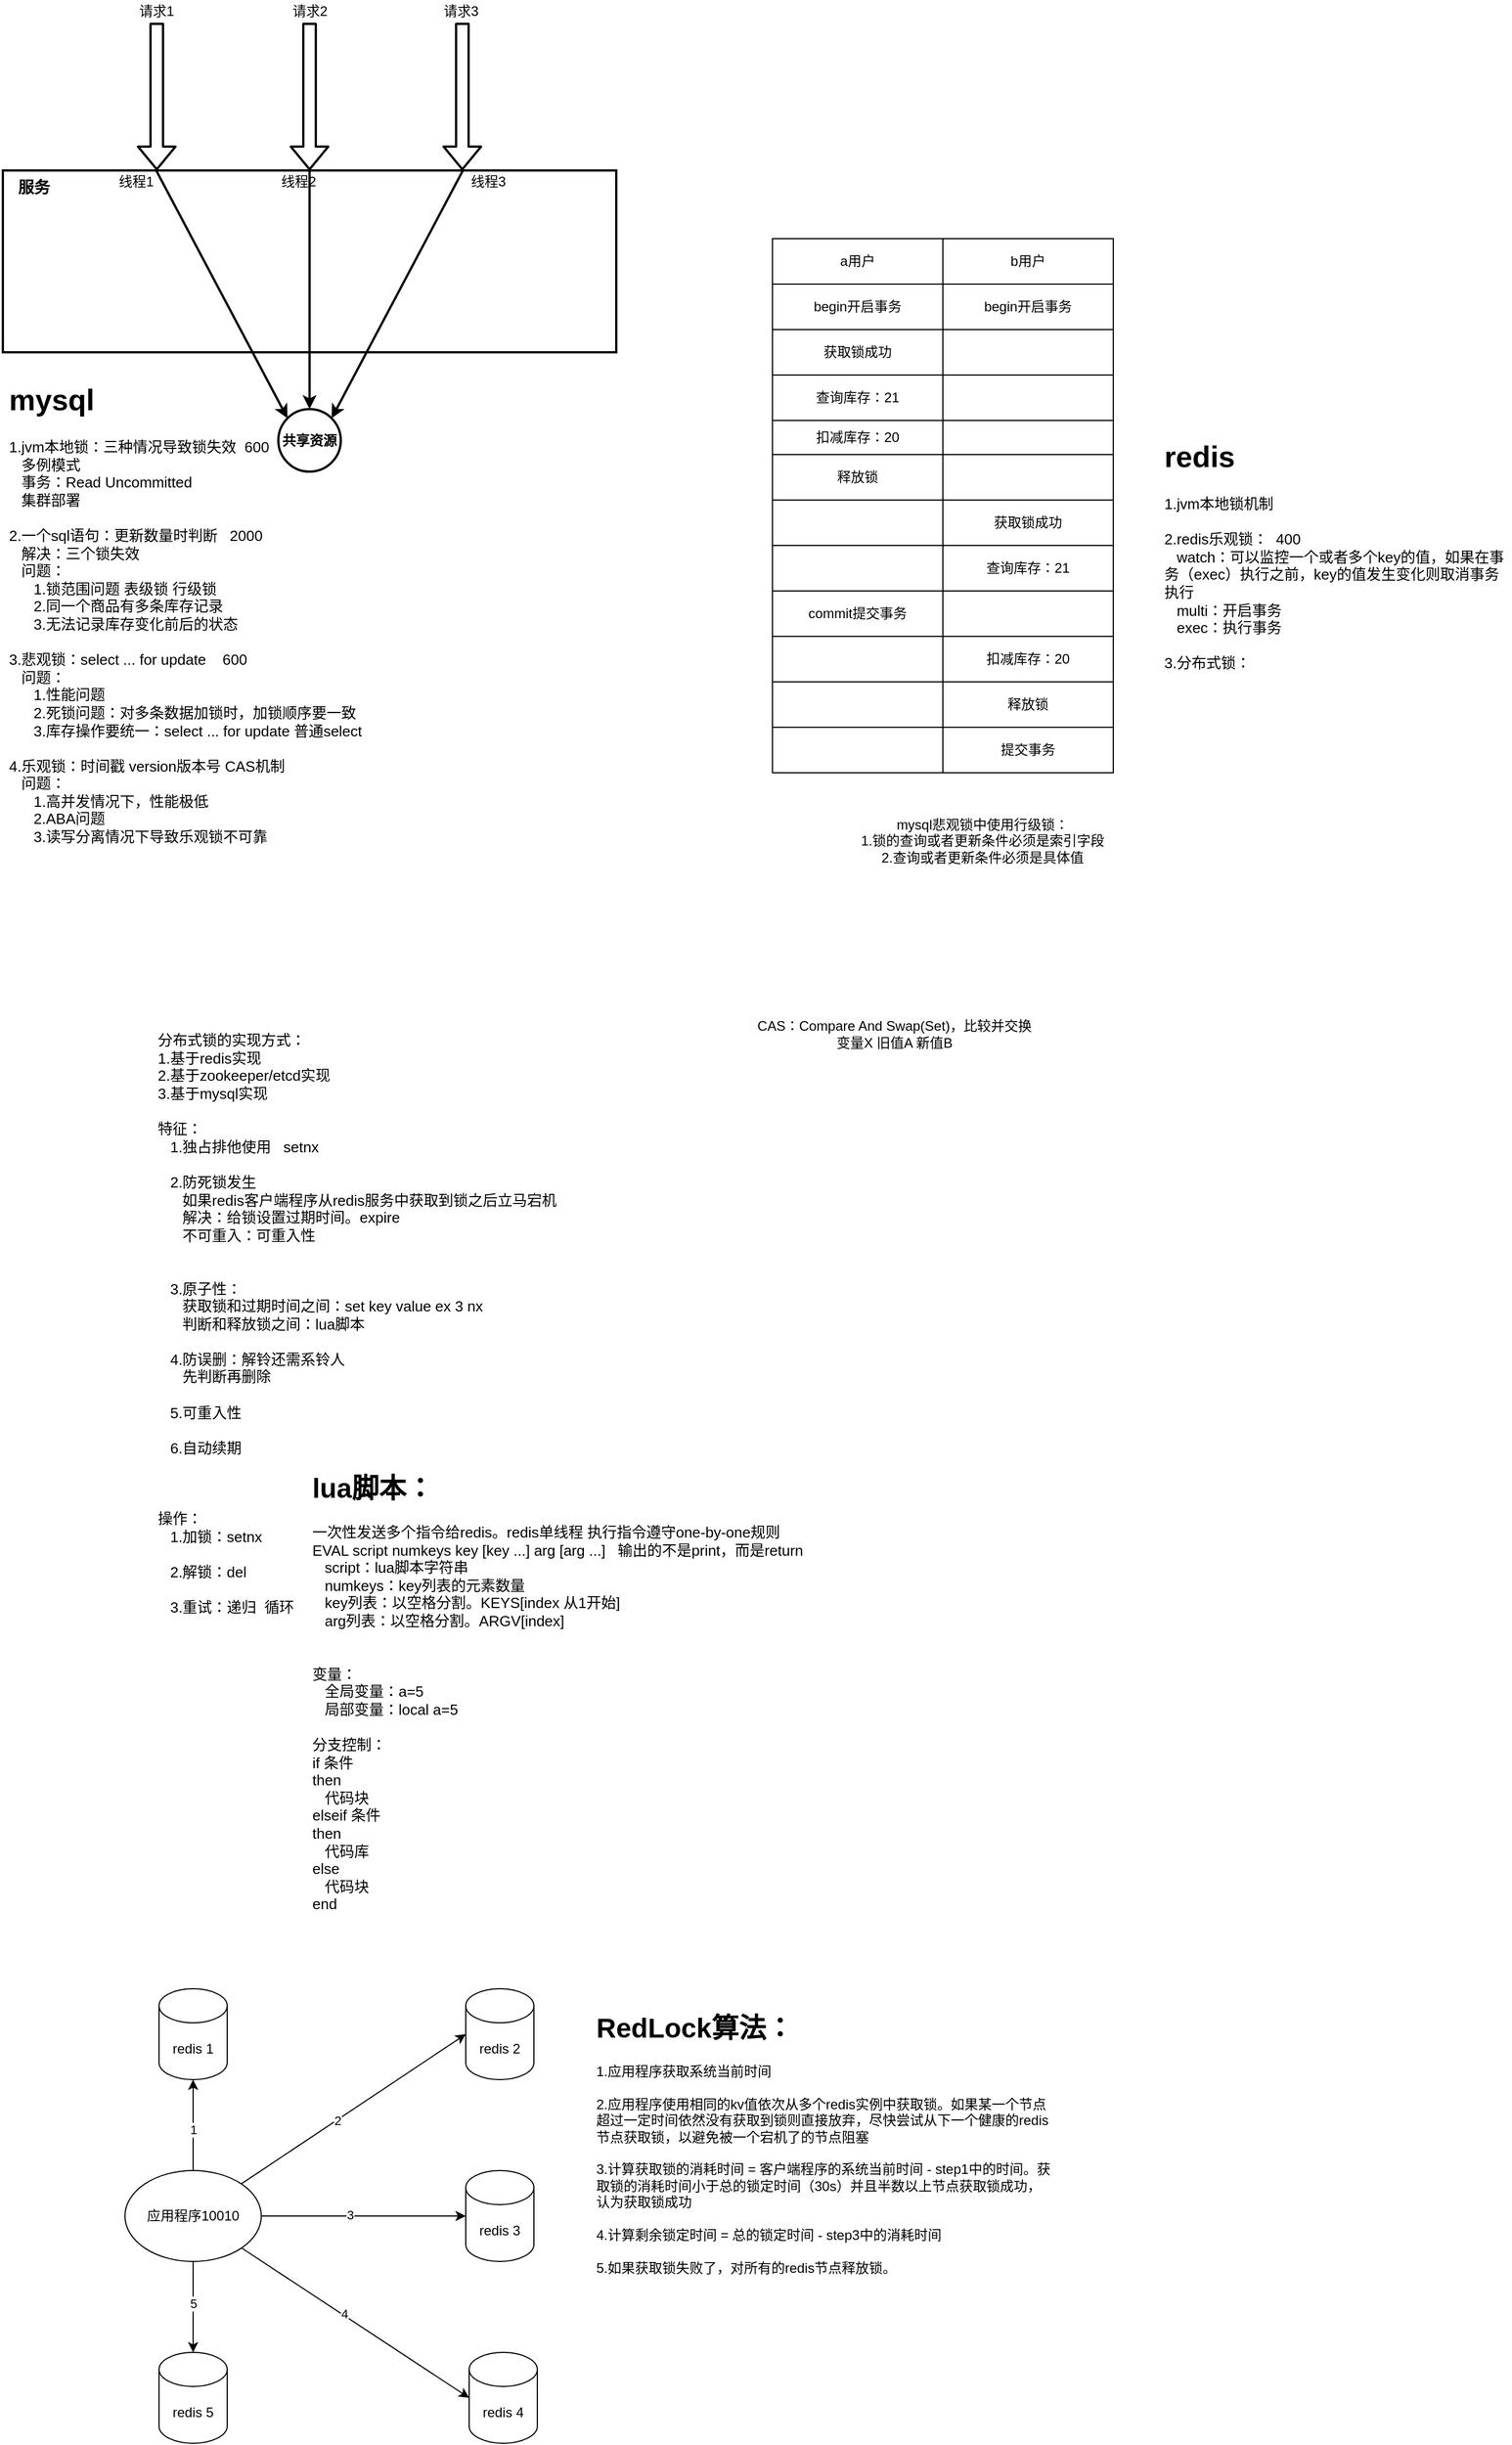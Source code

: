 <mxfile version="22.1.18" type="device">
  <diagram id="WPpumHVSBpf7b6g2aD5Y" name="第 1 页">
    <mxGraphModel dx="954" dy="613" grid="1" gridSize="10" guides="1" tooltips="1" connect="1" arrows="1" fold="1" page="1" pageScale="1" pageWidth="827" pageHeight="1169" math="0" shadow="0">
      <root>
        <mxCell id="0" />
        <mxCell id="1" parent="0" />
        <mxCell id="W4a2vQKBGaly0v2Z84Ry-1" value="" style="rounded=0;whiteSpace=wrap;html=1;strokeWidth=2;" parent="1" vertex="1">
          <mxGeometry x="122.5" y="210" width="540" height="160" as="geometry" />
        </mxCell>
        <mxCell id="W4a2vQKBGaly0v2Z84Ry-2" value="&lt;b&gt;共享资源&lt;/b&gt;" style="ellipse;whiteSpace=wrap;html=1;aspect=fixed;strokeWidth=2;" parent="1" vertex="1">
          <mxGeometry x="365" y="420" width="55" height="55" as="geometry" />
        </mxCell>
        <mxCell id="W4a2vQKBGaly0v2Z84Ry-6" value="" style="endArrow=classic;html=1;entryX=0;entryY=0;entryDx=0;entryDy=0;strokeWidth=2;exitX=0.25;exitY=0;exitDx=0;exitDy=0;" parent="1" source="W4a2vQKBGaly0v2Z84Ry-1" target="W4a2vQKBGaly0v2Z84Ry-2" edge="1">
          <mxGeometry width="50" height="50" relative="1" as="geometry">
            <mxPoint x="240" y="90" as="sourcePoint" />
            <mxPoint x="440" y="330" as="targetPoint" />
            <Array as="points" />
          </mxGeometry>
        </mxCell>
        <mxCell id="W4a2vQKBGaly0v2Z84Ry-7" value="" style="endArrow=classic;html=1;strokeWidth=2;exitX=0.5;exitY=0;exitDx=0;exitDy=0;" parent="1" target="W4a2vQKBGaly0v2Z84Ry-2" edge="1">
          <mxGeometry width="50" height="50" relative="1" as="geometry">
            <mxPoint x="392.5" y="210" as="sourcePoint" />
            <mxPoint x="392.5" y="315" as="targetPoint" />
          </mxGeometry>
        </mxCell>
        <mxCell id="W4a2vQKBGaly0v2Z84Ry-8" value="" style="endArrow=classic;html=1;entryX=1;entryY=0;entryDx=0;entryDy=0;strokeWidth=2;exitX=0.75;exitY=0;exitDx=0;exitDy=0;" parent="1" source="W4a2vQKBGaly0v2Z84Ry-1" target="W4a2vQKBGaly0v2Z84Ry-2" edge="1">
          <mxGeometry width="50" height="50" relative="1" as="geometry">
            <mxPoint x="540" y="90" as="sourcePoint" />
            <mxPoint x="410" y="290" as="targetPoint" />
          </mxGeometry>
        </mxCell>
        <mxCell id="W4a2vQKBGaly0v2Z84Ry-33" value="线程1" style="text;html=1;strokeColor=none;fillColor=none;align=center;verticalAlign=middle;whiteSpace=wrap;rounded=0;" parent="1" vertex="1">
          <mxGeometry x="220" y="210" width="40" height="20" as="geometry" />
        </mxCell>
        <mxCell id="W4a2vQKBGaly0v2Z84Ry-34" value="线程3" style="text;html=1;strokeColor=none;fillColor=none;align=center;verticalAlign=middle;whiteSpace=wrap;rounded=0;" parent="1" vertex="1">
          <mxGeometry x="530" y="210" width="40" height="20" as="geometry" />
        </mxCell>
        <mxCell id="W4a2vQKBGaly0v2Z84Ry-35" value="线程2" style="text;html=1;strokeColor=none;fillColor=none;align=center;verticalAlign=middle;whiteSpace=wrap;rounded=0;" parent="1" vertex="1">
          <mxGeometry x="362.5" y="210" width="40" height="20" as="geometry" />
        </mxCell>
        <mxCell id="W4a2vQKBGaly0v2Z84Ry-50" value="" style="shape=flexArrow;endArrow=classic;html=1;strokeWidth=2;entryX=1;entryY=0;entryDx=0;entryDy=0;" parent="1" edge="1">
          <mxGeometry width="50" height="50" relative="1" as="geometry">
            <mxPoint x="258" y="80" as="sourcePoint" />
            <mxPoint x="258" y="210" as="targetPoint" />
          </mxGeometry>
        </mxCell>
        <mxCell id="W4a2vQKBGaly0v2Z84Ry-51" value="" style="shape=flexArrow;endArrow=classic;html=1;strokeWidth=2;entryX=0.5;entryY=0;entryDx=0;entryDy=0;" parent="1" edge="1">
          <mxGeometry width="50" height="50" relative="1" as="geometry">
            <mxPoint x="392.5" y="80" as="sourcePoint" />
            <mxPoint x="392.5" y="210" as="targetPoint" />
          </mxGeometry>
        </mxCell>
        <mxCell id="W4a2vQKBGaly0v2Z84Ry-52" value="" style="shape=flexArrow;endArrow=classic;html=1;strokeWidth=2;entryX=0.5;entryY=0;entryDx=0;entryDy=0;" parent="1" edge="1">
          <mxGeometry width="50" height="50" relative="1" as="geometry">
            <mxPoint x="527" y="80" as="sourcePoint" />
            <mxPoint x="527" y="210" as="targetPoint" />
          </mxGeometry>
        </mxCell>
        <mxCell id="W4a2vQKBGaly0v2Z84Ry-53" value="请求1" style="text;html=1;strokeColor=none;fillColor=none;align=center;verticalAlign=middle;whiteSpace=wrap;rounded=0;" parent="1" vertex="1">
          <mxGeometry x="238" y="60" width="40" height="20" as="geometry" />
        </mxCell>
        <mxCell id="W4a2vQKBGaly0v2Z84Ry-54" value="请求2" style="text;html=1;strokeColor=none;fillColor=none;align=center;verticalAlign=middle;whiteSpace=wrap;rounded=0;" parent="1" vertex="1">
          <mxGeometry x="372.5" y="60" width="40" height="20" as="geometry" />
        </mxCell>
        <mxCell id="W4a2vQKBGaly0v2Z84Ry-55" value="请求3" style="text;html=1;strokeColor=none;fillColor=none;align=center;verticalAlign=middle;whiteSpace=wrap;rounded=0;" parent="1" vertex="1">
          <mxGeometry x="505.5" y="60" width="40" height="20" as="geometry" />
        </mxCell>
        <mxCell id="W4a2vQKBGaly0v2Z84Ry-58" value="&lt;font style=&quot;font-size: 14px&quot;&gt;&lt;b&gt;服务&lt;/b&gt;&lt;/font&gt;" style="text;html=1;strokeColor=none;fillColor=none;align=center;verticalAlign=middle;whiteSpace=wrap;rounded=0;" parent="1" vertex="1">
          <mxGeometry x="120" y="210" width="60" height="30" as="geometry" />
        </mxCell>
        <mxCell id="TfjjIyQU7C_TwdfaUHE4-138" value="&lt;h1&gt;mysql&lt;/h1&gt;&lt;div&gt;1.jvm本地锁：三种情况导致锁失效&amp;nbsp; 600&lt;/div&gt;&lt;div&gt;&amp;nbsp; &amp;nbsp;多例模式&lt;/div&gt;&lt;div&gt;&amp;nbsp; &amp;nbsp;事务：Read Uncommitted&lt;/div&gt;&lt;div&gt;&amp;nbsp; &amp;nbsp;集群部署&lt;/div&gt;&lt;div&gt;&lt;br&gt;&lt;/div&gt;&lt;div&gt;2.一个sql语句：更新数量时判断&amp;nbsp; &amp;nbsp;2000&lt;/div&gt;&lt;div&gt;&amp;nbsp; &amp;nbsp;解决：三个锁失效&lt;/div&gt;&lt;div&gt;&amp;nbsp; &amp;nbsp;问题：&lt;/div&gt;&lt;div&gt;&amp;nbsp; &amp;nbsp; &amp;nbsp; 1.锁范围问题 表级锁 行级锁&lt;/div&gt;&lt;div&gt;&amp;nbsp; &amp;nbsp; &amp;nbsp; 2.同一个商品有多条库存记录&lt;/div&gt;&lt;div&gt;&amp;nbsp; &amp;nbsp; &amp;nbsp; 3.无法记录库存变化前后的状态&lt;/div&gt;&lt;div&gt;&amp;nbsp;&lt;/div&gt;&lt;div&gt;3.悲观锁：select ... for update&amp;nbsp; &amp;nbsp; 600&lt;/div&gt;&lt;div&gt;&amp;nbsp; &amp;nbsp;问题：&lt;/div&gt;&lt;div&gt;&amp;nbsp; &amp;nbsp; &amp;nbsp; 1.性能问题&lt;/div&gt;&lt;div&gt;&amp;nbsp; &amp;nbsp; &amp;nbsp; 2.死锁问题：对多条数据加锁时，加锁顺序要一致&lt;/div&gt;&lt;div&gt;&amp;nbsp; &amp;nbsp; &amp;nbsp; 3.库存操作要统一：select ... for update 普通select&lt;/div&gt;&lt;div&gt;&lt;br&gt;&lt;/div&gt;&lt;div&gt;4.乐观锁：时间戳 version版本号 CAS机制&lt;/div&gt;&lt;div&gt;&amp;nbsp; &amp;nbsp;问题：&lt;/div&gt;&lt;div&gt;&amp;nbsp; &amp;nbsp; &amp;nbsp; 1.高并发情况下，性能极低&lt;/div&gt;&lt;div&gt;&amp;nbsp; &amp;nbsp; &amp;nbsp; 2.ABA问题&lt;/div&gt;&lt;div&gt;&amp;nbsp; &amp;nbsp; &amp;nbsp; 3.读写分离情况下导致乐观锁不可靠&lt;/div&gt;&lt;div&gt;&lt;br&gt;&lt;/div&gt;&lt;div&gt;&lt;br&gt;&lt;/div&gt;&lt;div&gt;&lt;br&gt;&lt;/div&gt;&lt;div&gt;&lt;br&gt;&lt;/div&gt;" style="text;html=1;strokeColor=none;fillColor=none;spacing=5;spacingTop=-20;whiteSpace=wrap;overflow=hidden;rounded=0;fontSize=13;" parent="1" vertex="1">
          <mxGeometry x="122.5" y="390" width="407.5" height="450" as="geometry" />
        </mxCell>
        <mxCell id="TfjjIyQU7C_TwdfaUHE4-139" value="&lt;h1&gt;redis&lt;/h1&gt;&lt;div&gt;1.jvm本地锁机制&lt;/div&gt;&lt;div&gt;&lt;br&gt;&lt;/div&gt;&lt;div&gt;2.redis乐观锁：&amp;nbsp; 400&lt;/div&gt;&lt;div&gt;&amp;nbsp; &amp;nbsp;watch：可以监控一个或者多个key的值，如果在事务（exec）执行之前，key的值发生变化则取消事务执行&lt;/div&gt;&lt;div&gt;&amp;nbsp; &amp;nbsp;multi：开启事务&amp;nbsp;&lt;/div&gt;&lt;div&gt;&amp;nbsp; &amp;nbsp;exec：执行事务&lt;/div&gt;&lt;div&gt;&lt;br&gt;&lt;/div&gt;&lt;div&gt;3.分布式锁：&lt;/div&gt;&lt;div&gt;&lt;br&gt;&lt;/div&gt;" style="text;html=1;strokeColor=none;fillColor=none;spacing=5;spacingTop=-20;whiteSpace=wrap;overflow=hidden;rounded=0;fontSize=13;" parent="1" vertex="1">
          <mxGeometry x="1140" y="440" width="310" height="210" as="geometry" />
        </mxCell>
        <mxCell id="TfjjIyQU7C_TwdfaUHE4-322" value="" style="shape=table;html=1;whiteSpace=wrap;startSize=0;container=1;collapsible=0;childLayout=tableLayout;" parent="1" vertex="1">
          <mxGeometry x="800" y="270" width="300" height="470" as="geometry" />
        </mxCell>
        <mxCell id="TfjjIyQU7C_TwdfaUHE4-323" value="" style="shape=partialRectangle;html=1;whiteSpace=wrap;collapsible=0;dropTarget=0;pointerEvents=0;fillColor=none;top=0;left=0;bottom=0;right=0;points=[[0,0.5],[1,0.5]];portConstraint=eastwest;" parent="TfjjIyQU7C_TwdfaUHE4-322" vertex="1">
          <mxGeometry width="300" height="40" as="geometry" />
        </mxCell>
        <mxCell id="TfjjIyQU7C_TwdfaUHE4-324" value="a用户" style="shape=partialRectangle;html=1;whiteSpace=wrap;connectable=0;overflow=hidden;fillColor=none;top=0;left=0;bottom=0;right=0;" parent="TfjjIyQU7C_TwdfaUHE4-323" vertex="1">
          <mxGeometry width="150" height="40" as="geometry">
            <mxRectangle width="150" height="40" as="alternateBounds" />
          </mxGeometry>
        </mxCell>
        <mxCell id="TfjjIyQU7C_TwdfaUHE4-325" value="b用户" style="shape=partialRectangle;html=1;whiteSpace=wrap;connectable=0;overflow=hidden;fillColor=none;top=0;left=0;bottom=0;right=0;" parent="TfjjIyQU7C_TwdfaUHE4-323" vertex="1">
          <mxGeometry x="150" width="150" height="40" as="geometry">
            <mxRectangle width="150" height="40" as="alternateBounds" />
          </mxGeometry>
        </mxCell>
        <mxCell id="TfjjIyQU7C_TwdfaUHE4-326" value="" style="shape=partialRectangle;html=1;whiteSpace=wrap;collapsible=0;dropTarget=0;pointerEvents=0;fillColor=none;top=0;left=0;bottom=0;right=0;points=[[0,0.5],[1,0.5]];portConstraint=eastwest;" parent="TfjjIyQU7C_TwdfaUHE4-322" vertex="1">
          <mxGeometry y="40" width="300" height="40" as="geometry" />
        </mxCell>
        <mxCell id="TfjjIyQU7C_TwdfaUHE4-327" value="begin开启事务" style="shape=partialRectangle;html=1;whiteSpace=wrap;connectable=0;overflow=hidden;fillColor=none;top=0;left=0;bottom=0;right=0;" parent="TfjjIyQU7C_TwdfaUHE4-326" vertex="1">
          <mxGeometry width="150" height="40" as="geometry">
            <mxRectangle width="150" height="40" as="alternateBounds" />
          </mxGeometry>
        </mxCell>
        <mxCell id="TfjjIyQU7C_TwdfaUHE4-328" value="&lt;span&gt;begin开启事务&lt;/span&gt;" style="shape=partialRectangle;html=1;whiteSpace=wrap;connectable=0;overflow=hidden;fillColor=none;top=0;left=0;bottom=0;right=0;" parent="TfjjIyQU7C_TwdfaUHE4-326" vertex="1">
          <mxGeometry x="150" width="150" height="40" as="geometry">
            <mxRectangle width="150" height="40" as="alternateBounds" />
          </mxGeometry>
        </mxCell>
        <mxCell id="TfjjIyQU7C_TwdfaUHE4-329" value="" style="shape=partialRectangle;html=1;whiteSpace=wrap;collapsible=0;dropTarget=0;pointerEvents=0;fillColor=none;top=0;left=0;bottom=0;right=0;points=[[0,0.5],[1,0.5]];portConstraint=eastwest;" parent="TfjjIyQU7C_TwdfaUHE4-322" vertex="1">
          <mxGeometry y="80" width="300" height="40" as="geometry" />
        </mxCell>
        <mxCell id="TfjjIyQU7C_TwdfaUHE4-330" value="获取锁成功" style="shape=partialRectangle;html=1;whiteSpace=wrap;connectable=0;overflow=hidden;fillColor=none;top=0;left=0;bottom=0;right=0;" parent="TfjjIyQU7C_TwdfaUHE4-329" vertex="1">
          <mxGeometry width="150" height="40" as="geometry">
            <mxRectangle width="150" height="40" as="alternateBounds" />
          </mxGeometry>
        </mxCell>
        <mxCell id="TfjjIyQU7C_TwdfaUHE4-331" value="" style="shape=partialRectangle;html=1;whiteSpace=wrap;connectable=0;overflow=hidden;fillColor=none;top=0;left=0;bottom=0;right=0;" parent="TfjjIyQU7C_TwdfaUHE4-329" vertex="1">
          <mxGeometry x="150" width="150" height="40" as="geometry">
            <mxRectangle width="150" height="40" as="alternateBounds" />
          </mxGeometry>
        </mxCell>
        <mxCell id="TfjjIyQU7C_TwdfaUHE4-332" value="" style="shape=partialRectangle;html=1;whiteSpace=wrap;collapsible=0;dropTarget=0;pointerEvents=0;fillColor=none;top=0;left=0;bottom=0;right=0;points=[[0,0.5],[1,0.5]];portConstraint=eastwest;" parent="TfjjIyQU7C_TwdfaUHE4-322" vertex="1">
          <mxGeometry y="120" width="300" height="40" as="geometry" />
        </mxCell>
        <mxCell id="TfjjIyQU7C_TwdfaUHE4-333" value="查询库存：21" style="shape=partialRectangle;html=1;whiteSpace=wrap;connectable=0;overflow=hidden;fillColor=none;top=0;left=0;bottom=0;right=0;" parent="TfjjIyQU7C_TwdfaUHE4-332" vertex="1">
          <mxGeometry width="150" height="40" as="geometry">
            <mxRectangle width="150" height="40" as="alternateBounds" />
          </mxGeometry>
        </mxCell>
        <mxCell id="TfjjIyQU7C_TwdfaUHE4-334" value="" style="shape=partialRectangle;html=1;whiteSpace=wrap;connectable=0;overflow=hidden;fillColor=none;top=0;left=0;bottom=0;right=0;" parent="TfjjIyQU7C_TwdfaUHE4-332" vertex="1">
          <mxGeometry x="150" width="150" height="40" as="geometry">
            <mxRectangle width="150" height="40" as="alternateBounds" />
          </mxGeometry>
        </mxCell>
        <mxCell id="TfjjIyQU7C_TwdfaUHE4-335" value="" style="shape=partialRectangle;html=1;whiteSpace=wrap;collapsible=0;dropTarget=0;pointerEvents=0;fillColor=none;top=0;left=0;bottom=0;right=0;points=[[0,0.5],[1,0.5]];portConstraint=eastwest;" parent="TfjjIyQU7C_TwdfaUHE4-322" vertex="1">
          <mxGeometry y="160" width="300" height="30" as="geometry" />
        </mxCell>
        <mxCell id="TfjjIyQU7C_TwdfaUHE4-336" value="扣减库存：20" style="shape=partialRectangle;html=1;whiteSpace=wrap;connectable=0;overflow=hidden;fillColor=none;top=0;left=0;bottom=0;right=0;" parent="TfjjIyQU7C_TwdfaUHE4-335" vertex="1">
          <mxGeometry width="150" height="30" as="geometry">
            <mxRectangle width="150" height="30" as="alternateBounds" />
          </mxGeometry>
        </mxCell>
        <mxCell id="TfjjIyQU7C_TwdfaUHE4-337" value="" style="shape=partialRectangle;html=1;whiteSpace=wrap;connectable=0;overflow=hidden;fillColor=none;top=0;left=0;bottom=0;right=0;" parent="TfjjIyQU7C_TwdfaUHE4-335" vertex="1">
          <mxGeometry x="150" width="150" height="30" as="geometry">
            <mxRectangle width="150" height="30" as="alternateBounds" />
          </mxGeometry>
        </mxCell>
        <mxCell id="TfjjIyQU7C_TwdfaUHE4-338" value="" style="shape=partialRectangle;html=1;whiteSpace=wrap;collapsible=0;dropTarget=0;pointerEvents=0;fillColor=none;top=0;left=0;bottom=0;right=0;points=[[0,0.5],[1,0.5]];portConstraint=eastwest;" parent="TfjjIyQU7C_TwdfaUHE4-322" vertex="1">
          <mxGeometry y="190" width="300" height="40" as="geometry" />
        </mxCell>
        <mxCell id="TfjjIyQU7C_TwdfaUHE4-339" value="释放锁" style="shape=partialRectangle;html=1;whiteSpace=wrap;connectable=0;overflow=hidden;fillColor=none;top=0;left=0;bottom=0;right=0;" parent="TfjjIyQU7C_TwdfaUHE4-338" vertex="1">
          <mxGeometry width="150" height="40" as="geometry">
            <mxRectangle width="150" height="40" as="alternateBounds" />
          </mxGeometry>
        </mxCell>
        <mxCell id="TfjjIyQU7C_TwdfaUHE4-340" value="" style="shape=partialRectangle;html=1;whiteSpace=wrap;connectable=0;overflow=hidden;fillColor=none;top=0;left=0;bottom=0;right=0;" parent="TfjjIyQU7C_TwdfaUHE4-338" vertex="1">
          <mxGeometry x="150" width="150" height="40" as="geometry">
            <mxRectangle width="150" height="40" as="alternateBounds" />
          </mxGeometry>
        </mxCell>
        <mxCell id="TfjjIyQU7C_TwdfaUHE4-341" value="" style="shape=partialRectangle;html=1;whiteSpace=wrap;collapsible=0;dropTarget=0;pointerEvents=0;fillColor=none;top=0;left=0;bottom=0;right=0;points=[[0,0.5],[1,0.5]];portConstraint=eastwest;" parent="TfjjIyQU7C_TwdfaUHE4-322" vertex="1">
          <mxGeometry y="230" width="300" height="40" as="geometry" />
        </mxCell>
        <mxCell id="TfjjIyQU7C_TwdfaUHE4-342" value="" style="shape=partialRectangle;html=1;whiteSpace=wrap;connectable=0;overflow=hidden;fillColor=none;top=0;left=0;bottom=0;right=0;" parent="TfjjIyQU7C_TwdfaUHE4-341" vertex="1">
          <mxGeometry width="150" height="40" as="geometry">
            <mxRectangle width="150" height="40" as="alternateBounds" />
          </mxGeometry>
        </mxCell>
        <mxCell id="TfjjIyQU7C_TwdfaUHE4-343" value="获取锁成功" style="shape=partialRectangle;html=1;whiteSpace=wrap;connectable=0;overflow=hidden;fillColor=none;top=0;left=0;bottom=0;right=0;" parent="TfjjIyQU7C_TwdfaUHE4-341" vertex="1">
          <mxGeometry x="150" width="150" height="40" as="geometry">
            <mxRectangle width="150" height="40" as="alternateBounds" />
          </mxGeometry>
        </mxCell>
        <mxCell id="TfjjIyQU7C_TwdfaUHE4-344" value="" style="shape=partialRectangle;html=1;whiteSpace=wrap;collapsible=0;dropTarget=0;pointerEvents=0;fillColor=none;top=0;left=0;bottom=0;right=0;points=[[0,0.5],[1,0.5]];portConstraint=eastwest;" parent="TfjjIyQU7C_TwdfaUHE4-322" vertex="1">
          <mxGeometry y="270" width="300" height="40" as="geometry" />
        </mxCell>
        <mxCell id="TfjjIyQU7C_TwdfaUHE4-345" value="" style="shape=partialRectangle;html=1;whiteSpace=wrap;connectable=0;overflow=hidden;fillColor=none;top=0;left=0;bottom=0;right=0;" parent="TfjjIyQU7C_TwdfaUHE4-344" vertex="1">
          <mxGeometry width="150" height="40" as="geometry">
            <mxRectangle width="150" height="40" as="alternateBounds" />
          </mxGeometry>
        </mxCell>
        <mxCell id="TfjjIyQU7C_TwdfaUHE4-346" value="查询库存：21" style="shape=partialRectangle;html=1;whiteSpace=wrap;connectable=0;overflow=hidden;fillColor=none;top=0;left=0;bottom=0;right=0;" parent="TfjjIyQU7C_TwdfaUHE4-344" vertex="1">
          <mxGeometry x="150" width="150" height="40" as="geometry">
            <mxRectangle width="150" height="40" as="alternateBounds" />
          </mxGeometry>
        </mxCell>
        <mxCell id="TfjjIyQU7C_TwdfaUHE4-347" value="" style="shape=partialRectangle;html=1;whiteSpace=wrap;collapsible=0;dropTarget=0;pointerEvents=0;fillColor=none;top=0;left=0;bottom=0;right=0;points=[[0,0.5],[1,0.5]];portConstraint=eastwest;" parent="TfjjIyQU7C_TwdfaUHE4-322" vertex="1">
          <mxGeometry y="310" width="300" height="40" as="geometry" />
        </mxCell>
        <mxCell id="TfjjIyQU7C_TwdfaUHE4-348" value="commit提交事务" style="shape=partialRectangle;html=1;whiteSpace=wrap;connectable=0;overflow=hidden;fillColor=none;top=0;left=0;bottom=0;right=0;" parent="TfjjIyQU7C_TwdfaUHE4-347" vertex="1">
          <mxGeometry width="150" height="40" as="geometry">
            <mxRectangle width="150" height="40" as="alternateBounds" />
          </mxGeometry>
        </mxCell>
        <mxCell id="TfjjIyQU7C_TwdfaUHE4-349" value="" style="shape=partialRectangle;html=1;whiteSpace=wrap;connectable=0;overflow=hidden;fillColor=none;top=0;left=0;bottom=0;right=0;" parent="TfjjIyQU7C_TwdfaUHE4-347" vertex="1">
          <mxGeometry x="150" width="150" height="40" as="geometry">
            <mxRectangle width="150" height="40" as="alternateBounds" />
          </mxGeometry>
        </mxCell>
        <mxCell id="TfjjIyQU7C_TwdfaUHE4-350" value="" style="shape=partialRectangle;html=1;whiteSpace=wrap;collapsible=0;dropTarget=0;pointerEvents=0;fillColor=none;top=0;left=0;bottom=0;right=0;points=[[0,0.5],[1,0.5]];portConstraint=eastwest;" parent="TfjjIyQU7C_TwdfaUHE4-322" vertex="1">
          <mxGeometry y="350" width="300" height="40" as="geometry" />
        </mxCell>
        <mxCell id="TfjjIyQU7C_TwdfaUHE4-351" value="" style="shape=partialRectangle;html=1;whiteSpace=wrap;connectable=0;overflow=hidden;fillColor=none;top=0;left=0;bottom=0;right=0;" parent="TfjjIyQU7C_TwdfaUHE4-350" vertex="1">
          <mxGeometry width="150" height="40" as="geometry">
            <mxRectangle width="150" height="40" as="alternateBounds" />
          </mxGeometry>
        </mxCell>
        <mxCell id="TfjjIyQU7C_TwdfaUHE4-352" value="扣减库存：20" style="shape=partialRectangle;html=1;whiteSpace=wrap;connectable=0;overflow=hidden;fillColor=none;top=0;left=0;bottom=0;right=0;" parent="TfjjIyQU7C_TwdfaUHE4-350" vertex="1">
          <mxGeometry x="150" width="150" height="40" as="geometry">
            <mxRectangle width="150" height="40" as="alternateBounds" />
          </mxGeometry>
        </mxCell>
        <mxCell id="TfjjIyQU7C_TwdfaUHE4-353" value="" style="shape=partialRectangle;html=1;whiteSpace=wrap;collapsible=0;dropTarget=0;pointerEvents=0;fillColor=none;top=0;left=0;bottom=0;right=0;points=[[0,0.5],[1,0.5]];portConstraint=eastwest;" parent="TfjjIyQU7C_TwdfaUHE4-322" vertex="1">
          <mxGeometry y="390" width="300" height="40" as="geometry" />
        </mxCell>
        <mxCell id="TfjjIyQU7C_TwdfaUHE4-354" value="" style="shape=partialRectangle;html=1;whiteSpace=wrap;connectable=0;overflow=hidden;fillColor=none;top=0;left=0;bottom=0;right=0;" parent="TfjjIyQU7C_TwdfaUHE4-353" vertex="1">
          <mxGeometry width="150" height="40" as="geometry">
            <mxRectangle width="150" height="40" as="alternateBounds" />
          </mxGeometry>
        </mxCell>
        <mxCell id="TfjjIyQU7C_TwdfaUHE4-355" value="释放锁" style="shape=partialRectangle;html=1;whiteSpace=wrap;connectable=0;overflow=hidden;fillColor=none;top=0;left=0;bottom=0;right=0;" parent="TfjjIyQU7C_TwdfaUHE4-353" vertex="1">
          <mxGeometry x="150" width="150" height="40" as="geometry">
            <mxRectangle width="150" height="40" as="alternateBounds" />
          </mxGeometry>
        </mxCell>
        <mxCell id="TfjjIyQU7C_TwdfaUHE4-356" value="" style="shape=partialRectangle;html=1;whiteSpace=wrap;collapsible=0;dropTarget=0;pointerEvents=0;fillColor=none;top=0;left=0;bottom=0;right=0;points=[[0,0.5],[1,0.5]];portConstraint=eastwest;" parent="TfjjIyQU7C_TwdfaUHE4-322" vertex="1">
          <mxGeometry y="430" width="300" height="40" as="geometry" />
        </mxCell>
        <mxCell id="TfjjIyQU7C_TwdfaUHE4-357" value="" style="shape=partialRectangle;html=1;whiteSpace=wrap;connectable=0;overflow=hidden;fillColor=none;top=0;left=0;bottom=0;right=0;" parent="TfjjIyQU7C_TwdfaUHE4-356" vertex="1">
          <mxGeometry width="150" height="40" as="geometry">
            <mxRectangle width="150" height="40" as="alternateBounds" />
          </mxGeometry>
        </mxCell>
        <mxCell id="TfjjIyQU7C_TwdfaUHE4-358" value="提交事务" style="shape=partialRectangle;html=1;whiteSpace=wrap;connectable=0;overflow=hidden;fillColor=none;top=0;left=0;bottom=0;right=0;" parent="TfjjIyQU7C_TwdfaUHE4-356" vertex="1">
          <mxGeometry x="150" width="150" height="40" as="geometry">
            <mxRectangle width="150" height="40" as="alternateBounds" />
          </mxGeometry>
        </mxCell>
        <mxCell id="VDgrpdzoqftGHSirvYtM-3" value="mysql悲观锁中使用行级锁：&lt;br&gt;1.锁的查询或者更新条件必须是索引字段&lt;br&gt;2.查询或者更新条件必须是具体值" style="text;html=1;strokeColor=none;fillColor=none;align=center;verticalAlign=middle;whiteSpace=wrap;rounded=0;" parent="1" vertex="1">
          <mxGeometry x="800" y="750" width="370" height="100" as="geometry" />
        </mxCell>
        <mxCell id="JHCClQ9NFvO-jZsPsxuV-1" value="CAS：Compare And Swap(Set)，比较并交换&lt;br&gt;变量X 旧值A 新值B" style="text;html=1;strokeColor=none;fillColor=none;align=center;verticalAlign=middle;whiteSpace=wrap;rounded=0;" parent="1" vertex="1">
          <mxGeometry x="765" y="910" width="285" height="120" as="geometry" />
        </mxCell>
        <mxCell id="GOgLnW15UU_rsP0VfvDs-3" value="分布式锁的实现方式：&lt;br&gt;1.基于redis实现&lt;br&gt;2.基于zookeeper/etcd实现&lt;br&gt;3.基于mysql实现&lt;br&gt;&lt;br&gt;特征：&lt;br&gt;&amp;nbsp; &amp;nbsp;1.独占排他使用&amp;nbsp; &amp;nbsp;setnx&lt;br&gt;&lt;br&gt;&amp;nbsp; &amp;nbsp;2.防死锁发生&lt;br&gt;&amp;nbsp; &amp;nbsp; &amp;nbsp; 如果redis客户端程序从redis服务中获取到锁之后立马宕机&lt;br&gt;&amp;nbsp; &amp;nbsp; &amp;nbsp; 解决：给锁设置过期时间。expire&lt;br&gt;&amp;nbsp; &amp;nbsp; &amp;nbsp; 不可重入：可重入性&lt;br&gt;&lt;br&gt;&amp;nbsp;&amp;nbsp;&lt;br&gt;&amp;nbsp; &amp;nbsp;3.原子性：&lt;br&gt;&amp;nbsp; &amp;nbsp; &amp;nbsp; 获取锁和过期时间之间：set key value ex 3 nx&lt;br&gt;&amp;nbsp; &amp;nbsp; &amp;nbsp; 判断和释放锁之间：lua脚本&lt;br&gt;&lt;br&gt;&amp;nbsp; &amp;nbsp;4.防误删：解铃还需系铃人&lt;br&gt;&amp;nbsp; &amp;nbsp; &amp;nbsp; 先判断再删除&lt;br&gt;&lt;br&gt;&amp;nbsp; &amp;nbsp;5.可重入性&lt;br&gt;&lt;br&gt;&amp;nbsp; &amp;nbsp;6.自动续期&lt;br&gt;&lt;br&gt;&lt;br&gt;&lt;br&gt;操作：&lt;br&gt;&amp;nbsp; &amp;nbsp;1.加锁：setnx&lt;br&gt;&lt;br&gt;&amp;nbsp; &amp;nbsp;2.解锁：del&lt;br&gt;&lt;br&gt;&amp;nbsp; &amp;nbsp;3.重试：递归&amp;nbsp; 循环" style="text;html=1;strokeColor=none;fillColor=none;align=left;verticalAlign=middle;whiteSpace=wrap;rounded=0;fontSize=13;" parent="1" vertex="1">
          <mxGeometry x="257" y="970" width="586" height="510" as="geometry" />
        </mxCell>
        <mxCell id="R58Mf-FQMzFDL8tynt46-46" value="&lt;h1&gt;lua脚本：&lt;/h1&gt;&lt;div&gt;&lt;font style=&quot;font-size: 13px&quot;&gt;一次性发送多个指令给redis。redis单线程 执行指令遵守one-by-one规则&lt;/font&gt;&lt;/div&gt;&lt;div&gt;&lt;font style=&quot;font-size: 13px&quot;&gt;EVAL script numkeys key [key ...] arg [arg ...]&amp;nbsp; &amp;nbsp;输出的不是print，而是return&lt;/font&gt;&lt;br&gt;&lt;/div&gt;&lt;div&gt;&lt;font style=&quot;font-size: 13px&quot;&gt;&amp;nbsp; &amp;nbsp;script：lua脚本字符串&lt;/font&gt;&lt;/div&gt;&lt;div&gt;&lt;font style=&quot;font-size: 13px&quot;&gt;&amp;nbsp; &amp;nbsp;numkeys：key列表的元素数量&lt;/font&gt;&lt;/div&gt;&lt;div&gt;&lt;font style=&quot;font-size: 13px&quot;&gt;&amp;nbsp; &amp;nbsp;key列表：以空格分割。KEYS[index 从1开始]&lt;/font&gt;&lt;/div&gt;&lt;div&gt;&lt;font style=&quot;font-size: 13px&quot;&gt;&amp;nbsp; &amp;nbsp;arg列表：以空格分割。ARGV[index]&lt;/font&gt;&lt;/div&gt;&lt;div&gt;&lt;font style=&quot;font-size: 13px&quot;&gt;&lt;br&gt;&lt;/font&gt;&lt;/div&gt;&lt;div&gt;&lt;font style=&quot;font-size: 13px&quot;&gt;&lt;br&gt;&lt;/font&gt;&lt;/div&gt;&lt;div&gt;&lt;font style=&quot;font-size: 13px&quot;&gt;变量：&lt;/font&gt;&lt;/div&gt;&lt;div&gt;&lt;font style=&quot;font-size: 13px&quot;&gt;&amp;nbsp; &amp;nbsp;全局变量：a=5&lt;/font&gt;&lt;/div&gt;&lt;div&gt;&lt;font style=&quot;font-size: 13px&quot;&gt;&amp;nbsp; &amp;nbsp;局部变量：local a=5&lt;/font&gt;&lt;/div&gt;&lt;div&gt;&lt;font style=&quot;font-size: 13px&quot;&gt;&lt;br&gt;&lt;/font&gt;&lt;/div&gt;&lt;div&gt;&lt;span style=&quot;font-size: 13px&quot;&gt;分支控制：&lt;/span&gt;&lt;/div&gt;&lt;div&gt;&lt;span style=&quot;font-size: 13px&quot;&gt;if 条件&lt;/span&gt;&lt;/div&gt;&lt;div&gt;&lt;span style=&quot;font-size: 13px&quot;&gt;then&lt;/span&gt;&lt;/div&gt;&lt;div&gt;&lt;span style=&quot;font-size: 13px&quot;&gt;&amp;nbsp; &amp;nbsp;代码块&lt;/span&gt;&lt;/div&gt;&lt;div&gt;&lt;span style=&quot;font-size: 13px&quot;&gt;elseif 条件&lt;/span&gt;&lt;/div&gt;&lt;div&gt;&lt;span style=&quot;font-size: 13px&quot;&gt;then&lt;/span&gt;&lt;/div&gt;&lt;div&gt;&lt;span style=&quot;font-size: 13px&quot;&gt;&amp;nbsp; &amp;nbsp;代码库&lt;/span&gt;&lt;/div&gt;&lt;div&gt;&lt;span style=&quot;font-size: 13px&quot;&gt;else&lt;/span&gt;&lt;/div&gt;&lt;div&gt;&lt;span style=&quot;font-size: 13px&quot;&gt;&amp;nbsp; &amp;nbsp;代码块&lt;/span&gt;&lt;/div&gt;&lt;div&gt;&lt;span style=&quot;font-size: 13px&quot;&gt;end&lt;/span&gt;&lt;/div&gt;" style="text;html=1;strokeColor=none;fillColor=none;spacing=5;spacingTop=-20;whiteSpace=wrap;overflow=hidden;rounded=0;" parent="1" vertex="1">
          <mxGeometry x="390" y="1350" width="610" height="440" as="geometry" />
        </mxCell>
        <mxCell id="d8p1qoNOHxy499OuAT-9-7" style="rounded=0;orthogonalLoop=1;jettySize=auto;html=1;entryX=0.5;entryY=1;entryDx=0;entryDy=0;entryPerimeter=0;" parent="1" source="d8p1qoNOHxy499OuAT-9-1" target="d8p1qoNOHxy499OuAT-9-2" edge="1">
          <mxGeometry relative="1" as="geometry" />
        </mxCell>
        <mxCell id="1xdVspnUzJqNkF1Fo6d5-6" value="1" style="edgeLabel;html=1;align=center;verticalAlign=middle;resizable=0;points=[];" parent="d8p1qoNOHxy499OuAT-9-7" vertex="1" connectable="0">
          <mxGeometry x="-0.084" relative="1" as="geometry">
            <mxPoint as="offset" />
          </mxGeometry>
        </mxCell>
        <mxCell id="d8p1qoNOHxy499OuAT-9-8" style="edgeStyle=none;rounded=0;orthogonalLoop=1;jettySize=auto;html=1;entryX=0;entryY=0.5;entryDx=0;entryDy=0;entryPerimeter=0;" parent="1" source="d8p1qoNOHxy499OuAT-9-1" target="d8p1qoNOHxy499OuAT-9-3" edge="1">
          <mxGeometry relative="1" as="geometry" />
        </mxCell>
        <mxCell id="1xdVspnUzJqNkF1Fo6d5-7" value="2" style="edgeLabel;html=1;align=center;verticalAlign=middle;resizable=0;points=[];" parent="d8p1qoNOHxy499OuAT-9-8" vertex="1" connectable="0">
          <mxGeometry x="-0.146" relative="1" as="geometry">
            <mxPoint as="offset" />
          </mxGeometry>
        </mxCell>
        <mxCell id="d8p1qoNOHxy499OuAT-9-9" style="edgeStyle=none;rounded=0;orthogonalLoop=1;jettySize=auto;html=1;entryX=0;entryY=0.5;entryDx=0;entryDy=0;entryPerimeter=0;" parent="1" source="d8p1qoNOHxy499OuAT-9-1" target="d8p1qoNOHxy499OuAT-9-4" edge="1">
          <mxGeometry relative="1" as="geometry" />
        </mxCell>
        <mxCell id="1xdVspnUzJqNkF1Fo6d5-8" value="3" style="edgeLabel;html=1;align=center;verticalAlign=middle;resizable=0;points=[];" parent="d8p1qoNOHxy499OuAT-9-9" vertex="1" connectable="0">
          <mxGeometry x="-0.131" y="1" relative="1" as="geometry">
            <mxPoint as="offset" />
          </mxGeometry>
        </mxCell>
        <mxCell id="d8p1qoNOHxy499OuAT-9-10" style="edgeStyle=none;rounded=0;orthogonalLoop=1;jettySize=auto;html=1;entryX=0;entryY=0.5;entryDx=0;entryDy=0;entryPerimeter=0;" parent="1" source="d8p1qoNOHxy499OuAT-9-1" target="d8p1qoNOHxy499OuAT-9-6" edge="1">
          <mxGeometry relative="1" as="geometry" />
        </mxCell>
        <mxCell id="1xdVspnUzJqNkF1Fo6d5-9" value="4" style="edgeLabel;html=1;align=center;verticalAlign=middle;resizable=0;points=[];" parent="d8p1qoNOHxy499OuAT-9-10" vertex="1" connectable="0">
          <mxGeometry x="-0.108" y="1" relative="1" as="geometry">
            <mxPoint as="offset" />
          </mxGeometry>
        </mxCell>
        <mxCell id="d8p1qoNOHxy499OuAT-9-11" style="edgeStyle=none;rounded=0;orthogonalLoop=1;jettySize=auto;html=1;" parent="1" source="d8p1qoNOHxy499OuAT-9-1" target="d8p1qoNOHxy499OuAT-9-5" edge="1">
          <mxGeometry relative="1" as="geometry" />
        </mxCell>
        <mxCell id="1xdVspnUzJqNkF1Fo6d5-10" value="5" style="edgeLabel;html=1;align=center;verticalAlign=middle;resizable=0;points=[];" parent="d8p1qoNOHxy499OuAT-9-11" vertex="1" connectable="0">
          <mxGeometry x="-0.074" relative="1" as="geometry">
            <mxPoint as="offset" />
          </mxGeometry>
        </mxCell>
        <mxCell id="d8p1qoNOHxy499OuAT-9-1" value="应用程序10010" style="ellipse;whiteSpace=wrap;html=1;" parent="1" vertex="1">
          <mxGeometry x="230" y="1970" width="120" height="80" as="geometry" />
        </mxCell>
        <mxCell id="d8p1qoNOHxy499OuAT-9-2" value="redis 1" style="shape=cylinder3;whiteSpace=wrap;html=1;boundedLbl=1;backgroundOutline=1;size=15;" parent="1" vertex="1">
          <mxGeometry x="260" y="1810" width="60" height="80" as="geometry" />
        </mxCell>
        <mxCell id="d8p1qoNOHxy499OuAT-9-3" value="&lt;span&gt;redis 2&lt;/span&gt;" style="shape=cylinder3;whiteSpace=wrap;html=1;boundedLbl=1;backgroundOutline=1;size=15;" parent="1" vertex="1">
          <mxGeometry x="530" y="1810" width="60" height="80" as="geometry" />
        </mxCell>
        <mxCell id="d8p1qoNOHxy499OuAT-9-4" value="&lt;span&gt;redis 3&lt;/span&gt;" style="shape=cylinder3;whiteSpace=wrap;html=1;boundedLbl=1;backgroundOutline=1;size=15;" parent="1" vertex="1">
          <mxGeometry x="530" y="1970" width="60" height="80" as="geometry" />
        </mxCell>
        <mxCell id="d8p1qoNOHxy499OuAT-9-5" value="&lt;span&gt;redis 5&lt;/span&gt;" style="shape=cylinder3;whiteSpace=wrap;html=1;boundedLbl=1;backgroundOutline=1;size=15;" parent="1" vertex="1">
          <mxGeometry x="260" y="2130" width="60" height="80" as="geometry" />
        </mxCell>
        <mxCell id="d8p1qoNOHxy499OuAT-9-6" value="&lt;span&gt;redis 4&lt;/span&gt;" style="shape=cylinder3;whiteSpace=wrap;html=1;boundedLbl=1;backgroundOutline=1;size=15;" parent="1" vertex="1">
          <mxGeometry x="533" y="2130" width="60" height="80" as="geometry" />
        </mxCell>
        <mxCell id="1xdVspnUzJqNkF1Fo6d5-19" value="&lt;h1&gt;RedLock算法：&lt;/h1&gt;&lt;div&gt;1.应用程序获取系统当前时间&lt;/div&gt;&lt;div&gt;&lt;br&gt;&lt;/div&gt;&lt;div&gt;2.应用程序使用相同的kv值依次从多个redis实例中获取锁。如果某一个节点超过一定时间依然没有获取到锁则直接放弃，尽快尝试从下一个健康的redis节点获取锁，以避免被一个宕机了的节点阻塞&lt;/div&gt;&lt;div&gt;&lt;br&gt;&lt;/div&gt;&lt;div&gt;3.计算获取锁的消耗时间 = 客户端程序的系统当前时间 - step1中的时间。获取锁的消耗时间小于总的锁定时间（30s）并且半数以上节点获取锁成功，认为获取锁成功&lt;/div&gt;&lt;div&gt;&lt;br&gt;&lt;/div&gt;&lt;div&gt;4.计算剩余锁定时间 = 总的锁定时间 - step3中的消耗时间&lt;/div&gt;&lt;div&gt;&lt;br&gt;&lt;/div&gt;&lt;div&gt;5.如果获取锁失败了，对所有的redis节点释放锁。&lt;/div&gt;" style="text;html=1;strokeColor=none;fillColor=none;spacing=5;spacingTop=-20;whiteSpace=wrap;overflow=hidden;rounded=0;" parent="1" vertex="1">
          <mxGeometry x="640" y="1825" width="410" height="370" as="geometry" />
        </mxCell>
      </root>
    </mxGraphModel>
  </diagram>
</mxfile>
